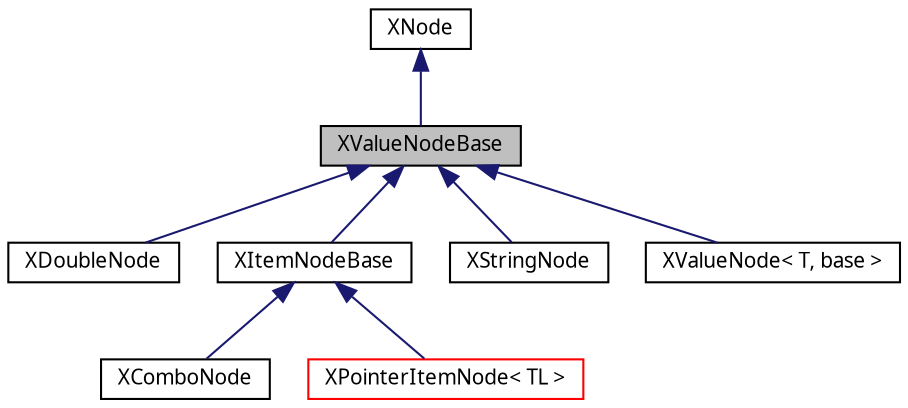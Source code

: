 digraph G
{
  edge [fontname="FreeSans.ttf",fontsize=10,labelfontname="FreeSans.ttf",labelfontsize=10];
  node [fontname="FreeSans.ttf",fontsize=10,shape=record];
  Node1 [label="XValueNodeBase",height=0.2,width=0.4,color="black", fillcolor="grey75", style="filled" fontcolor="black"];
  Node2 -> Node1 [dir=back,color="midnightblue",fontsize=10,style="solid",fontname="FreeSans.ttf"];
  Node2 [label="XNode",height=0.2,width=0.4,color="black", fillcolor="white", style="filled",URL="$class_x_node.html"];
  Node1 -> Node3 [dir=back,color="midnightblue",fontsize=10,style="solid",fontname="FreeSans.ttf"];
  Node3 [label="XDoubleNode",height=0.2,width=0.4,color="black", fillcolor="white", style="filled",URL="$class_x_double_node.html"];
  Node1 -> Node4 [dir=back,color="midnightblue",fontsize=10,style="solid",fontname="FreeSans.ttf"];
  Node4 [label="XItemNodeBase",height=0.2,width=0.4,color="black", fillcolor="white", style="filled",URL="$class_x_item_node_base.html"];
  Node4 -> Node5 [dir=back,color="midnightblue",fontsize=10,style="solid",fontname="FreeSans.ttf"];
  Node5 [label="XComboNode",height=0.2,width=0.4,color="black", fillcolor="white", style="filled",URL="$class_x_combo_node.html"];
  Node4 -> Node6 [dir=back,color="midnightblue",fontsize=10,style="solid",fontname="FreeSans.ttf"];
  Node6 [label="XPointerItemNode\< TL \>",height=0.2,width=0.4,color="red", fillcolor="white", style="filled",URL="$class_x_pointer_item_node.html"];
  Node1 -> Node7 [dir=back,color="midnightblue",fontsize=10,style="solid",fontname="FreeSans.ttf"];
  Node7 [label="XStringNode",height=0.2,width=0.4,color="black", fillcolor="white", style="filled",URL="$class_x_string_node.html"];
  Node1 -> Node8 [dir=back,color="midnightblue",fontsize=10,style="solid",fontname="FreeSans.ttf"];
  Node8 [label="XValueNode\< T, base \>",height=0.2,width=0.4,color="black", fillcolor="white", style="filled",URL="$class_x_value_node.html"];
}
